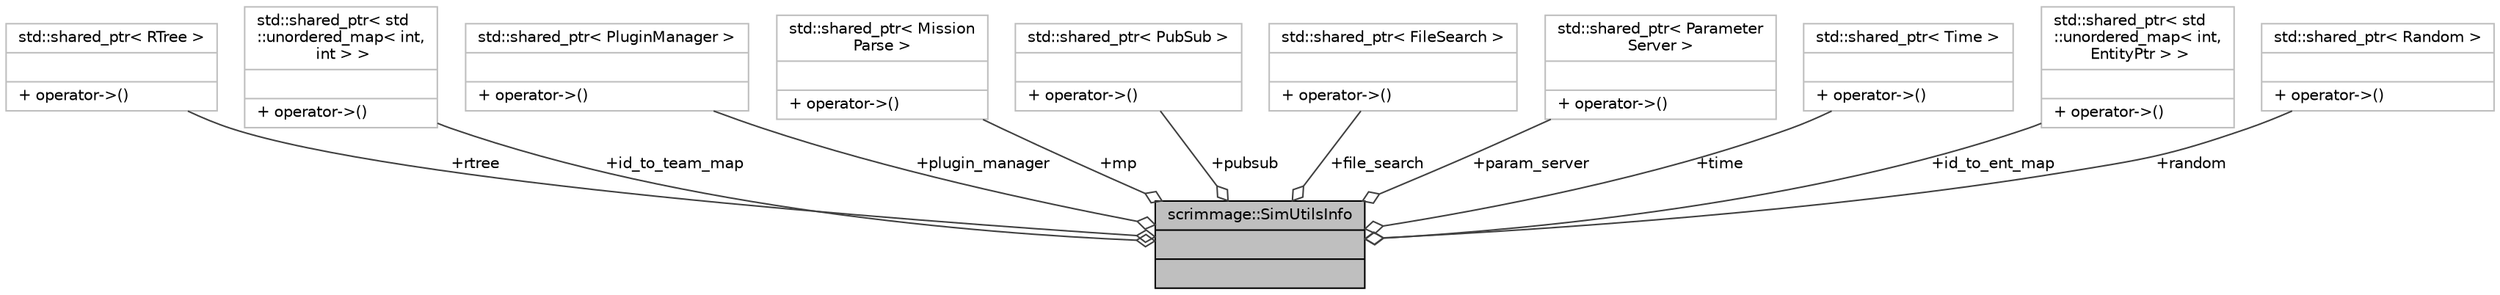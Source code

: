 digraph "scrimmage::SimUtilsInfo"
{
 // LATEX_PDF_SIZE
  edge [fontname="Helvetica",fontsize="10",labelfontname="Helvetica",labelfontsize="10"];
  node [fontname="Helvetica",fontsize="10",shape=record];
  Node1 [label="{scrimmage::SimUtilsInfo\n||}",height=0.2,width=0.4,color="black", fillcolor="grey75", style="filled", fontcolor="black",tooltip=" "];
  Node2 -> Node1 [color="grey25",fontsize="10",style="solid",label=" +rtree" ,arrowhead="odiamond",fontname="Helvetica"];
  Node2 [label="{std::shared_ptr\< RTree \>\n||+ operator-\>()\l}",height=0.2,width=0.4,color="grey75", fillcolor="white", style="filled",tooltip=" "];
  Node11 -> Node1 [color="grey25",fontsize="10",style="solid",label=" +id_to_team_map" ,arrowhead="odiamond",fontname="Helvetica"];
  Node11 [label="{std::shared_ptr\< std\l::unordered_map\< int,\l int \> \>\n||+ operator-\>()\l}",height=0.2,width=0.4,color="grey75", fillcolor="white", style="filled",tooltip=" "];
  Node14 -> Node1 [color="grey25",fontsize="10",style="solid",label=" +plugin_manager" ,arrowhead="odiamond",fontname="Helvetica"];
  Node14 [label="{std::shared_ptr\< PluginManager \>\n||+ operator-\>()\l}",height=0.2,width=0.4,color="grey75", fillcolor="white", style="filled",tooltip=" "];
  Node22 -> Node1 [color="grey25",fontsize="10",style="solid",label=" +mp" ,arrowhead="odiamond",fontname="Helvetica"];
  Node22 [label="{std::shared_ptr\< Mission\lParse \>\n||+ operator-\>()\l}",height=0.2,width=0.4,color="grey75", fillcolor="white", style="filled",tooltip=" "];
  Node42 -> Node1 [color="grey25",fontsize="10",style="solid",label=" +pubsub" ,arrowhead="odiamond",fontname="Helvetica"];
  Node42 [label="{std::shared_ptr\< PubSub \>\n||+ operator-\>()\l}",height=0.2,width=0.4,color="grey75", fillcolor="white", style="filled",tooltip=" "];
  Node44 -> Node1 [color="grey25",fontsize="10",style="solid",label=" +file_search" ,arrowhead="odiamond",fontname="Helvetica"];
  Node44 [label="{std::shared_ptr\< FileSearch \>\n||+ operator-\>()\l}",height=0.2,width=0.4,color="grey75", fillcolor="white", style="filled",tooltip=" "];
  Node47 -> Node1 [color="grey25",fontsize="10",style="solid",label=" +param_server" ,arrowhead="odiamond",fontname="Helvetica"];
  Node47 [label="{std::shared_ptr\< Parameter\lServer \>\n||+ operator-\>()\l}",height=0.2,width=0.4,color="grey75", fillcolor="white", style="filled",tooltip=" "];
  Node50 -> Node1 [color="grey25",fontsize="10",style="solid",label=" +time" ,arrowhead="odiamond",fontname="Helvetica"];
  Node50 [label="{std::shared_ptr\< Time \>\n||+ operator-\>()\l}",height=0.2,width=0.4,color="grey75", fillcolor="white", style="filled",tooltip=" "];
  Node52 -> Node1 [color="grey25",fontsize="10",style="solid",label=" +id_to_ent_map" ,arrowhead="odiamond",fontname="Helvetica"];
  Node52 [label="{std::shared_ptr\< std\l::unordered_map\< int,\l EntityPtr \> \>\n||+ operator-\>()\l}",height=0.2,width=0.4,color="grey75", fillcolor="white", style="filled",tooltip=" "];
  Node54 -> Node1 [color="grey25",fontsize="10",style="solid",label=" +random" ,arrowhead="odiamond",fontname="Helvetica"];
  Node54 [label="{std::shared_ptr\< Random \>\n||+ operator-\>()\l}",height=0.2,width=0.4,color="grey75", fillcolor="white", style="filled",tooltip=" "];
}
